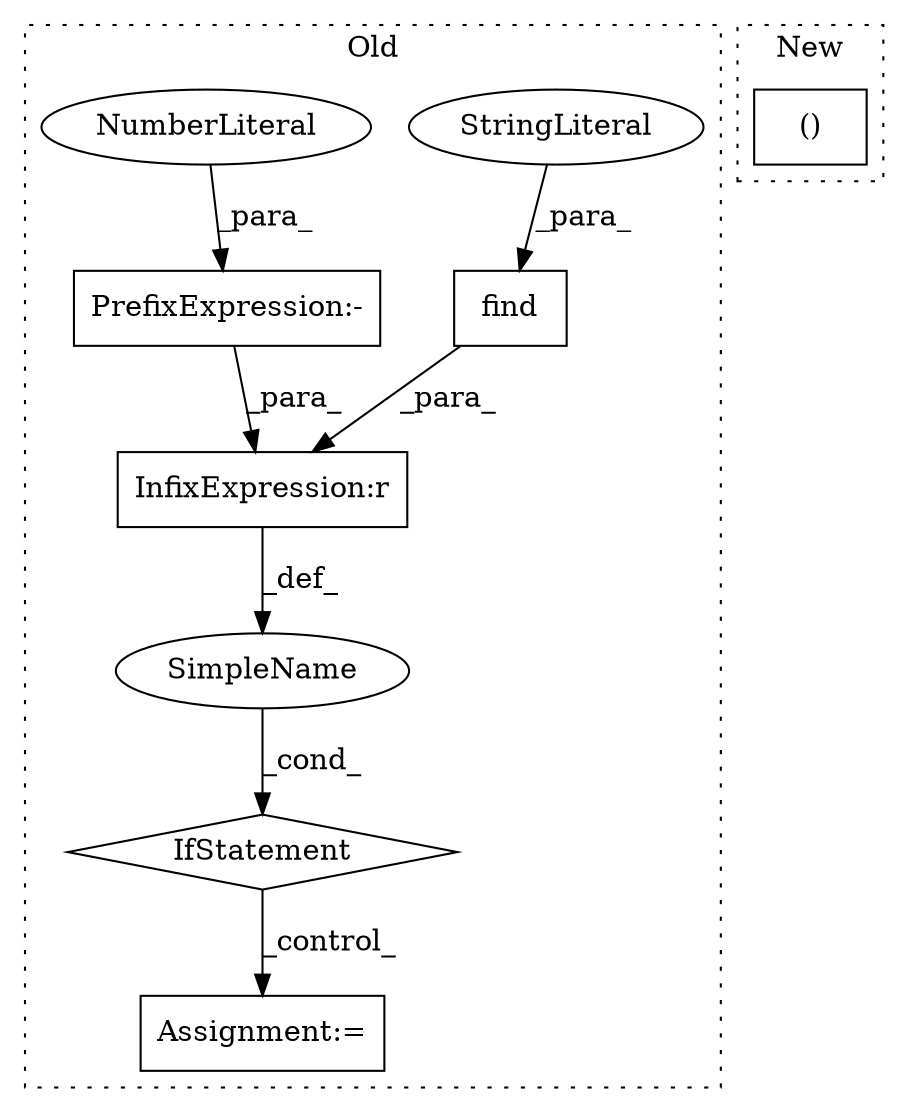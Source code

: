 digraph G {
subgraph cluster0 {
1 [label="find" a="32" s="5753,5761" l="5,1" shape="box"];
3 [label="StringLiteral" a="45" s="5758" l="3" shape="ellipse"];
4 [label="IfStatement" a="25" s="5772,5796" l="4,2" shape="diamond"];
5 [label="SimpleName" a="42" s="" l="" shape="ellipse"];
6 [label="Assignment:=" a="7" s="5821" l="1" shape="box"];
7 [label="PrefixExpression:-" a="38" s="5794" l="1" shape="box"];
8 [label="NumberLiteral" a="34" s="5795" l="1" shape="ellipse"];
9 [label="InfixExpression:r" a="27" s="5790" l="4" shape="box"];
label = "Old";
style="dotted";
}
subgraph cluster1 {
2 [label="()" a="106" s="5123" l="35" shape="box"];
label = "New";
style="dotted";
}
1 -> 9 [label="_para_"];
3 -> 1 [label="_para_"];
4 -> 6 [label="_control_"];
5 -> 4 [label="_cond_"];
7 -> 9 [label="_para_"];
8 -> 7 [label="_para_"];
9 -> 5 [label="_def_"];
}